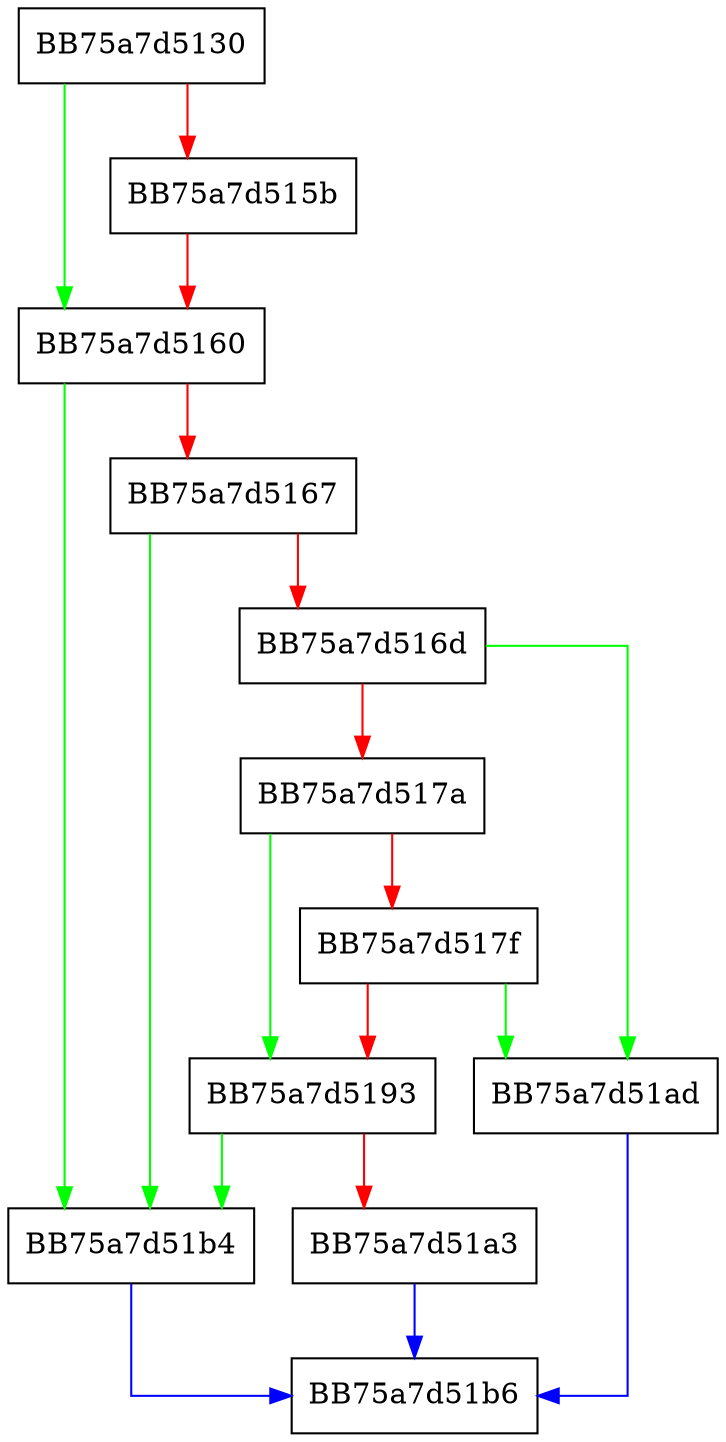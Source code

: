 digraph NeedVirtualizeFilter {
  node [shape="box"];
  graph [splines=ortho];
  BB75a7d5130 -> BB75a7d5160 [color="green"];
  BB75a7d5130 -> BB75a7d515b [color="red"];
  BB75a7d515b -> BB75a7d5160 [color="red"];
  BB75a7d5160 -> BB75a7d51b4 [color="green"];
  BB75a7d5160 -> BB75a7d5167 [color="red"];
  BB75a7d5167 -> BB75a7d51b4 [color="green"];
  BB75a7d5167 -> BB75a7d516d [color="red"];
  BB75a7d516d -> BB75a7d51ad [color="green"];
  BB75a7d516d -> BB75a7d517a [color="red"];
  BB75a7d517a -> BB75a7d5193 [color="green"];
  BB75a7d517a -> BB75a7d517f [color="red"];
  BB75a7d517f -> BB75a7d51ad [color="green"];
  BB75a7d517f -> BB75a7d5193 [color="red"];
  BB75a7d5193 -> BB75a7d51b4 [color="green"];
  BB75a7d5193 -> BB75a7d51a3 [color="red"];
  BB75a7d51a3 -> BB75a7d51b6 [color="blue"];
  BB75a7d51ad -> BB75a7d51b6 [color="blue"];
  BB75a7d51b4 -> BB75a7d51b6 [color="blue"];
}